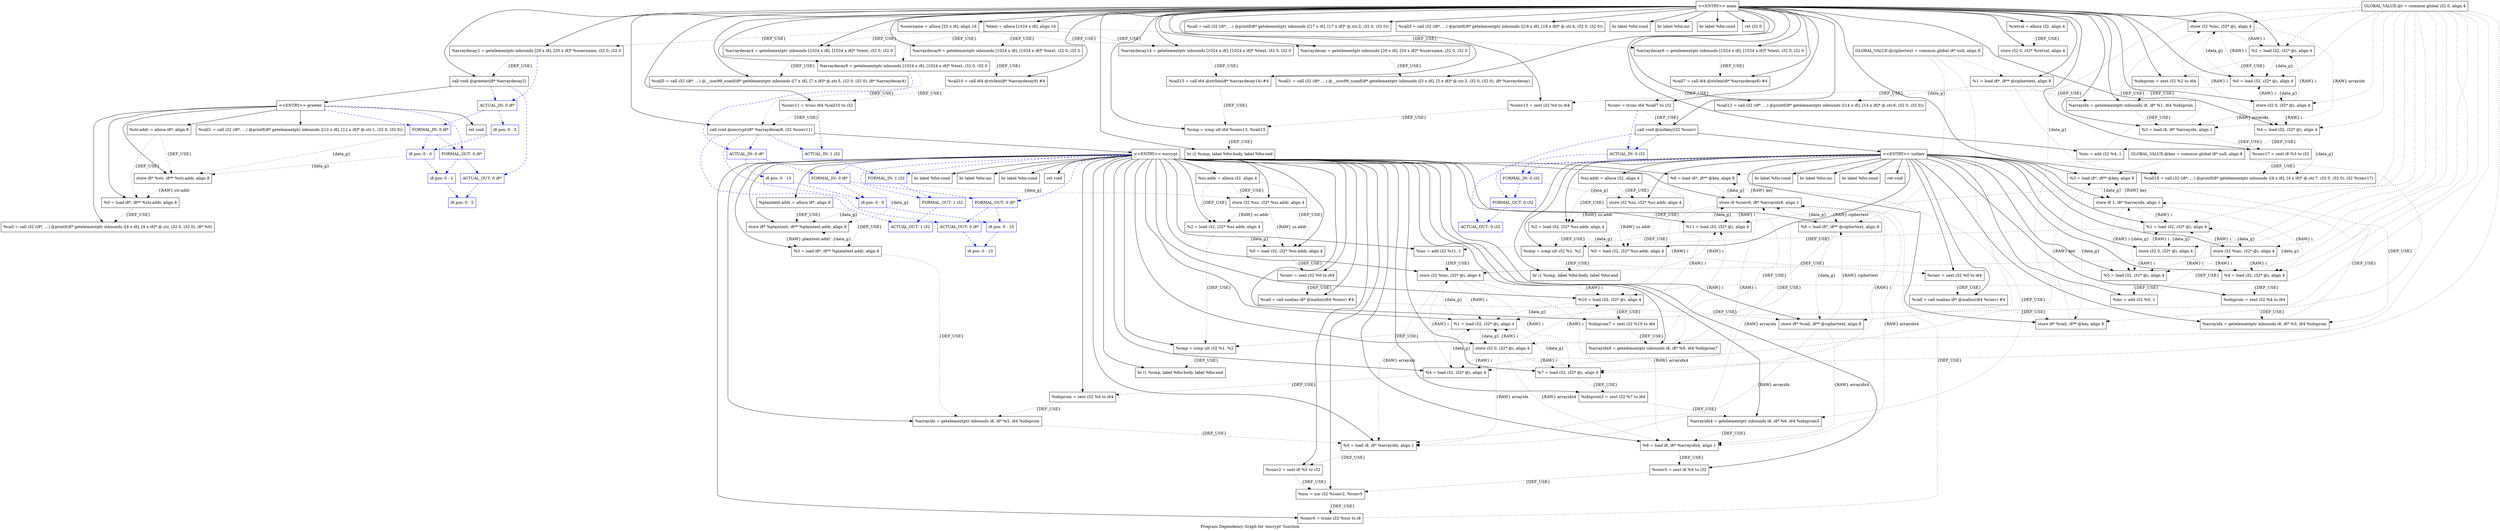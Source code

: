digraph "Program Dependency Graph for 'encrypt' function" {
	label="Program Dependency Graph for 'encrypt' function";
graph [ splines=true ]
	Node0x8228030 [shape=record,label="{  %str.addr = alloca i8*, align 8}"];
	Node0x8228030 -> Node0x82280a0[style=dotted,label = "{DEF_USE}" ];
	Node0x8228030 -> Node0x8228110[style=dotted,label = "{DEF_USE}" ];
	Node0x82280a0 [shape=record,label="{  store i8* %str, i8** %str.addr, align 8}"];
	Node0x82280a0 -> Node0x8228110[style=dotted,label = "{RAW} str.addr"];
	Node0x8228110 [shape=record,label="{  %0 = load i8*, i8** %str.addr, align 8}"];
	Node0x8228110 -> Node0x822bc10[style=dotted,label = "{DEF_USE}" ];
	Node0x8228000 [shape=record,label="{GLOBAL_VALUE:@key = common global i8* null, align 8}"];
	Node0x8228000 -> Node0x8228220[style=dotted];
	Node0x8228000 -> Node0x8228180[style=dotted];
	Node0x8228000 -> Node0x8228350[style=dotted];
	Node0x8228220 [shape=record,label="{  %6 = load i8*, i8** @key, align 8}"];
	Node0x8228220 -> Node0x822c6f0[style=dotted, label = "{data_g}"];
	Node0x8228220 -> Node0x822c760[style=dotted,label = "{DEF_USE}" ];
	Node0x8228180 [shape=record,label="{  %3 = load i8*, i8** @key, align 8}"];
	Node0x8228180 -> Node0x8228350[style=dotted, label = "{data_g}"];
	Node0x8228180 -> Node0x822f9b0[style=dotted, label = "{data_g}"];
	Node0x8228180 -> Node0x822fa50[style=dotted,label = "{DEF_USE}" ];
	Node0x8228350 [shape=record,label="{  store i8* %call, i8** @key, align 8}"];
	Node0x8228350 -> Node0x8228180[style=dotted,label = "{RAW} key"];
	Node0x8228320 [shape=record,label="{GLOBAL_VALUE:@i = common global i32 0, align 4}"];
	Node0x8228320 -> Node0x822aff0[style=dotted];
	Node0x8228320 -> Node0x822b0f0[style=dotted];
	Node0x8228320 -> Node0x822b190[style=dotted];
	Node0x8228320 -> Node0x822b160[style=dotted];
	Node0x8228320 -> Node0x822b240[style=dotted];
	Node0x8228320 -> Node0x822b340[style=dotted];
	Node0x8228320 -> Node0x822b3b0[style=dotted];
	Node0x8228320 -> Node0x822b420[style=dotted];
	Node0x8228320 -> Node0x822b490[style=dotted];
	Node0x8228320 -> Node0x822b060[style=dotted];
	Node0x8228320 -> Node0x822b2b0[style=dotted];
	Node0x8228320 -> Node0x822b720[style=dotted];
	Node0x8228320 -> Node0x822b790[style=dotted];
	Node0x8228320 -> Node0x822b800[style=dotted];
	Node0x8228320 -> Node0x822b870[style=dotted];
	Node0x8228320 -> Node0x822b8e0[style=dotted];
	Node0x8228320 -> Node0x822b950[style=dotted];
	Node0x822aff0 [shape=record,label="{  store i32 %inc, i32* @i, align 4}"];
	Node0x822aff0 -> Node0x822b160[style=dotted,label = "{RAW} i"];
	Node0x822aff0 -> Node0x822b190[style=dotted,label = "{RAW} i"];
	Node0x822aff0 -> Node0x82412b0[style=dotted,label = "{RAW} arrayidx"];
	Node0x822aff0 -> Node0x822b0f0[style=dotted,label = "{RAW} i"];
	Node0x822b0f0 [shape=record,label="{  %4 = load i32, i32* @i, align 4}"];
	Node0x822b0f0 -> Node0x8241960[style=dotted, label = "{data_g}"];
	Node0x822b0f0 -> Node0x8233900[style=dotted,label = "{DEF_USE}" ];
	Node0x822b190 [shape=record,label="{  %2 = load i32, i32* @i, align 4}"];
	Node0x822b190 -> Node0x822b160[style=dotted, label = "{data_g}"];
	Node0x822b190 -> Node0x8241ac0[style=dotted,label = "{DEF_USE}" ];
	Node0x822b160 [shape=record,label="{  %0 = load i32, i32* @i, align 4}"];
	Node0x822b160 -> Node0x822b240[style=dotted, label = "{data_g}"];
	Node0x822b160 -> Node0x822aff0[style=dotted, label = "{data_g}"];
	Node0x822b160 -> Node0x82413b0[style=dotted,label = "{DEF_USE}" ];
	Node0x822b240 [shape=record,label="{  store i32 0, i32* @i, align 4}"];
	Node0x822b240 -> Node0x822b160[style=dotted,label = "{RAW} i"];
	Node0x822b240 -> Node0x822b190[style=dotted,label = "{RAW} i"];
	Node0x822b240 -> Node0x82412b0[style=dotted,label = "{RAW} arrayidx"];
	Node0x822b240 -> Node0x822b0f0[style=dotted,label = "{RAW} i"];
	Node0x822b340 [shape=record,label="{  store i32 %inc, i32* @i, align 4}"];
	Node0x822b340 -> Node0x822b2b0[style=dotted,label = "{RAW} i"];
	Node0x822b340 -> Node0x822b060[style=dotted,label = "{RAW} i"];
	Node0x822b340 -> Node0x8233110[style=dotted,label = "{RAW} arrayidx"];
	Node0x822b340 -> Node0x822b490[style=dotted,label = "{RAW} i"];
	Node0x822b340 -> Node0x8233180[style=dotted,label = "{RAW} arrayidx4"];
	Node0x822b340 -> Node0x822b420[style=dotted,label = "{RAW} i"];
	Node0x822b340 -> Node0x822b3b0[style=dotted,label = "{RAW} i"];
	Node0x822b3b0 [shape=record,label="{  %11 = load i32, i32* @i, align 4}"];
	Node0x822b3b0 -> Node0x822c6f0[style=dotted, label = "{data_g}"];
	Node0x822b3b0 -> Node0x82378e0[style=dotted,label = "{DEF_USE}" ];
	Node0x822b420 [shape=record,label="{  %10 = load i32, i32* @i, align 4}"];
	Node0x822b420 -> Node0x822b2b0[style=dotted, label = "{data_g}"];
	Node0x822b420 -> Node0x8237750[style=dotted,label = "{DEF_USE}" ];
	Node0x822b490 [shape=record,label="{  %7 = load i32, i32* @i, align 4}"];
	Node0x822b490 -> Node0x822b2b0[style=dotted, label = "{data_g}"];
	Node0x822b490 -> Node0x8233a10[style=dotted,label = "{DEF_USE}" ];
	Node0x822b060 [shape=record,label="{  %4 = load i32, i32* @i, align 4}"];
	Node0x822b060 -> Node0x822b2b0[style=dotted, label = "{data_g}"];
	Node0x822b060 -> Node0x8233560[style=dotted,label = "{DEF_USE}" ];
	Node0x822b2b0 [shape=record,label="{  %1 = load i32, i32* @i, align 4}"];
	Node0x822b2b0 -> Node0x822b720[style=dotted, label = "{data_g}"];
	Node0x822b2b0 -> Node0x822b340[style=dotted, label = "{data_g}"];
	Node0x822b2b0 -> Node0x82333d0[style=dotted,label = "{DEF_USE}" ];
	Node0x822b720 [shape=record,label="{  store i32 0, i32* @i, align 4}"];
	Node0x822b720 -> Node0x822b2b0[style=dotted,label = "{RAW} i"];
	Node0x822b720 -> Node0x822b060[style=dotted,label = "{RAW} i"];
	Node0x822b720 -> Node0x8233110[style=dotted,label = "{RAW} arrayidx"];
	Node0x822b720 -> Node0x822b490[style=dotted,label = "{RAW} i"];
	Node0x822b720 -> Node0x8233180[style=dotted,label = "{RAW} arrayidx4"];
	Node0x822b720 -> Node0x822b420[style=dotted,label = "{RAW} i"];
	Node0x822b720 -> Node0x822b3b0[style=dotted,label = "{RAW} i"];
	Node0x822b790 [shape=record,label="{  store i32 %inc, i32* @i, align 4}"];
	Node0x822b790 -> Node0x822b8e0[style=dotted,label = "{RAW} i"];
	Node0x822b790 -> Node0x822b870[style=dotted,label = "{RAW} i"];
	Node0x822b790 -> Node0x822b800[style=dotted,label = "{RAW} i"];
	Node0x822b800 [shape=record,label="{  %5 = load i32, i32* @i, align 4}"];
	Node0x822b800 -> Node0x822f9b0[style=dotted, label = "{data_g}"];
	Node0x822b800 -> Node0x822d7d0[style=dotted,label = "{DEF_USE}" ];
	Node0x822b870 [shape=record,label="{  %4 = load i32, i32* @i, align 4}"];
	Node0x822b870 -> Node0x822b8e0[style=dotted, label = "{data_g}"];
	Node0x822b870 -> Node0x822d690[style=dotted,label = "{DEF_USE}" ];
	Node0x822b8e0 [shape=record,label="{  %1 = load i32, i32* @i, align 4}"];
	Node0x822b8e0 -> Node0x822b950[style=dotted, label = "{data_g}"];
	Node0x822b8e0 -> Node0x822b790[style=dotted, label = "{data_g}"];
	Node0x822b8e0 -> Node0x822f860[style=dotted,label = "{DEF_USE}" ];
	Node0x822b950 [shape=record,label="{  store i32 0, i32* @i, align 4}"];
	Node0x822b950 -> Node0x822b8e0[style=dotted,label = "{RAW} i"];
	Node0x822b950 -> Node0x822b870[style=dotted,label = "{RAW} i"];
	Node0x822b950 -> Node0x822b800[style=dotted,label = "{RAW} i"];
	Node0x822b610 [shape=record,label="{GLOBAL_VALUE:@ciphertext = common global i8* null, align 8}"];
	Node0x822b610 -> Node0x822b680[style=dotted];
	Node0x822b610 -> Node0x822b6f0[style=dotted];
	Node0x822b610 -> Node0x822bc40[style=dotted];
	Node0x822b680 [shape=record,label="{  %1 = load i8*, i8** @ciphertext, align 8}"];
	Node0x822b680 -> Node0x82418f0[style=dotted, label = "{data_g}"];
	Node0x822b680 -> Node0x8241960[style=dotted, label = "{data_g}"];
	Node0x822b680 -> Node0x8241a00[style=dotted,label = "{DEF_USE}" ];
	Node0x822b6f0 [shape=record,label="{  %9 = load i8*, i8** @ciphertext, align 8}"];
	Node0x822b6f0 -> Node0x822bc40[style=dotted, label = "{data_g}"];
	Node0x822b6f0 -> Node0x822c6f0[style=dotted, label = "{data_g}"];
	Node0x822b6f0 -> Node0x8237690[style=dotted,label = "{DEF_USE}" ];
	Node0x822bc40 [shape=record,label="{  store i8* %call, i8** @ciphertext, align 8}"];
	Node0x822bc40 -> Node0x8233110[style=dotted,label = "{RAW} arrayidx"];
	Node0x822bc40 -> Node0x8233180[style=dotted,label = "{RAW} arrayidx4"];
	Node0x822bc40 -> Node0x822b6f0[style=dotted,label = "{RAW} ciphertext"];
	Node0x822bc10 [shape=record,label="{  %call = call i32 (i8*, ...) @printf(i8* getelementptr inbounds ([4 x i8], [4 x i8]* @.str, i32 0, i32 0), i8* %0)}"];
	Node0x822c380 [shape=record,label="{\<\<ENTRY\>\> greeter}"];
	Node0x822c380 -> Node0x8228030;
	Node0x822c380 -> Node0x82280a0;
	Node0x822c380 -> Node0x8228110;
	Node0x822c380 -> Node0x822bc10;
	Node0x822c380 -> Node0x822c410;
	Node0x822c380 -> Node0x822c560;
	Node0x822c380 -> Node0x823cb70[style=dashed, color="blue"];
	Node0x822c380 -> Node0x823cc50[style=dashed, color="blue"];
	Node0x822c410 [shape=record,label="{  %call1 = call i32 (i8*, ...) @printf(i8* getelementptr inbounds ([12 x i8], [12 x i8]* @.str.1, i32 0, i32 0))}"];
	Node0x822c560 [shape=record,label="{  ret void}"];
	Node0x822fe30 [shape=record,label="{  %sz.addr = alloca i32, align 4}"];
	Node0x822fe30 -> Node0x82311c0[style=dotted,label = "{DEF_USE}" ];
	Node0x822fe30 -> Node0x8231230[style=dotted,label = "{DEF_USE}" ];
	Node0x822fe30 -> Node0x822f2a0[style=dotted,label = "{DEF_USE}" ];
	Node0x82311c0 [shape=record,label="{  store i32 %sz, i32* %sz.addr, align 4}"];
	Node0x82311c0 -> Node0x8231230[style=dotted,label = "{RAW} sz.addr"];
	Node0x82311c0 -> Node0x822f2a0[style=dotted,label = "{RAW} sz.addr"];
	Node0x8231230 [shape=record,label="{  %0 = load i32, i32* %sz.addr, align 4}"];
	Node0x8231230 -> Node0x822f360[style=dotted,label = "{DEF_USE}" ];
	Node0x822f2a0 [shape=record,label="{  %2 = load i32, i32* %sz.addr, align 4}"];
	Node0x822f2a0 -> Node0x8231230[style=dotted, label = "{data_g}"];
	Node0x822f2a0 -> Node0x822f860[style=dotted,label = "{DEF_USE}" ];
	Node0x822f360 [shape=record,label="{  %conv = sext i32 %0 to i64}"];
	Node0x822f360 -> Node0x822f3e0[style=dotted,label = "{DEF_USE}" ];
	Node0x822f3e0 [shape=record,label="{  %call = call noalias i8* @malloc(i64 %conv) #4}"];
	Node0x822f3e0 -> Node0x8228350[style=dotted,label = "{DEF_USE}" ];
	Node0x822f860 [shape=record,label="{  %cmp = icmp ult i32 %1, %2}"];
	Node0x822f860 -> Node0x822f7e0[style=dotted,label = "{DEF_USE}" ];
	Node0x822f7e0 [shape=record,label="{  br i1 %cmp, label %for.body, label %for.end}"];
	Node0x822f9b0 [shape=record,label="{  store i8 1, i8* %arrayidx, align 1}"];
	Node0x822f9b0 -> Node0x822b8e0[style=dotted,label = "{RAW} i"];
	Node0x822f9b0 -> Node0x8228180[style=dotted,label = "{RAW} key"];
	Node0x822f9b0 -> Node0x822b870[style=dotted,label = "{RAW} i"];
	Node0x822f9b0 -> Node0x822b800[style=dotted,label = "{RAW} i"];
	Node0x822fa50 [shape=record,label="{  %arrayidx = getelementptr inbounds i8, i8* %3, i64 %idxprom}"];
	Node0x822fa50 -> Node0x822f9b0[style=dotted,label = "{DEF_USE}" ];
	Node0x822d690 [shape=record,label="{  %idxprom = zext i32 %4 to i64}"];
	Node0x822d690 -> Node0x822fa50[style=dotted,label = "{DEF_USE}" ];
	Node0x822d7d0 [shape=record,label="{  %inc = add i32 %5, 1}"];
	Node0x822d7d0 -> Node0x822b790[style=dotted,label = "{DEF_USE}" ];
	Node0x822d8d0 [shape=record,label="{\<\<ENTRY\>\> initkey}"];
	Node0x822d8d0 -> Node0x822fe30;
	Node0x822d8d0 -> Node0x82311c0;
	Node0x822d8d0 -> Node0x8231230;
	Node0x822d8d0 -> Node0x822f360;
	Node0x822d8d0 -> Node0x822f3e0;
	Node0x822d8d0 -> Node0x8228350;
	Node0x822d8d0 -> Node0x822b950;
	Node0x822d8d0 -> Node0x822d940;
	Node0x822d8d0 -> Node0x822b8e0;
	Node0x822d8d0 -> Node0x822f2a0;
	Node0x822d8d0 -> Node0x822f860;
	Node0x822d8d0 -> Node0x822f7e0;
	Node0x822d8d0 -> Node0x8228180;
	Node0x822d8d0 -> Node0x822b870;
	Node0x822d8d0 -> Node0x822d690;
	Node0x822d8d0 -> Node0x822fa50;
	Node0x822d8d0 -> Node0x822f9b0;
	Node0x822d8d0 -> Node0x822d9c0;
	Node0x822d8d0 -> Node0x822b800;
	Node0x822d8d0 -> Node0x822d7d0;
	Node0x822d8d0 -> Node0x822b790;
	Node0x822d8d0 -> Node0x822da90;
	Node0x822d8d0 -> Node0x822db00;
	Node0x822d8d0 -> Node0x823e780[style=dashed, color="blue"];
	Node0x822d8d0 -> Node0x823e7f0[style=dashed, color="blue"];
	Node0x822d940 [shape=record,label="{  br label %for.cond}"];
	Node0x822d9c0 [shape=record,label="{  br label %for.inc}"];
	Node0x822da90 [shape=record,label="{  br label %for.cond}"];
	Node0x822db00 [shape=record,label="{  ret void}"];
	Node0x8235100 [shape=record,label="{  %plaintext.addr = alloca i8*, align 8}"];
	Node0x8235100 -> Node0x8235170[style=dotted,label = "{DEF_USE}" ];
	Node0x8235100 -> Node0x82351e0[style=dotted,label = "{DEF_USE}" ];
	Node0x8235170 [shape=record,label="{  store i8* %plaintext, i8** %plaintext.addr, align 8}"];
	Node0x8235170 -> Node0x82351e0[style=dotted,label = "{RAW} plaintext.addr"];
	Node0x82351e0 [shape=record,label="{  %3 = load i8*, i8** %plaintext.addr, align 8}"];
	Node0x82351e0 -> Node0x8235170[style=dotted, label = "{data_g}"];
	Node0x82351e0 -> Node0x82334c0[style=dotted,label = "{DEF_USE}" ];
	Node0x822d4d0 [shape=record,label="{  %sz.addr = alloca i32, align 4}"];
	Node0x822d4d0 -> Node0x8235300[style=dotted,label = "{DEF_USE}" ];
	Node0x822d4d0 -> Node0x8235370[style=dotted,label = "{DEF_USE}" ];
	Node0x822d4d0 -> Node0x8235410[style=dotted,label = "{DEF_USE}" ];
	Node0x8235300 [shape=record,label="{  store i32 %sz, i32* %sz.addr, align 4}"];
	Node0x8235300 -> Node0x8235370[style=dotted,label = "{RAW} sz.addr"];
	Node0x8235300 -> Node0x8235410[style=dotted,label = "{RAW} sz.addr"];
	Node0x8235370 [shape=record,label="{  %0 = load i32, i32* %sz.addr, align 4}"];
	Node0x8235370 -> Node0x82353e0[style=dotted,label = "{DEF_USE}" ];
	Node0x8235410 [shape=record,label="{  %2 = load i32, i32* %sz.addr, align 4}"];
	Node0x8235410 -> Node0x8235370[style=dotted, label = "{data_g}"];
	Node0x8235410 -> Node0x82333d0[style=dotted,label = "{DEF_USE}" ];
	Node0x82353e0 [shape=record,label="{  %conv = sext i32 %0 to i64}"];
	Node0x82353e0 -> Node0x8230aa0[style=dotted,label = "{DEF_USE}" ];
	Node0x8230aa0 [shape=record,label="{  %call = call noalias i8* @malloc(i64 %conv) #4}"];
	Node0x8230aa0 -> Node0x822bc40[style=dotted,label = "{DEF_USE}" ];
	Node0x8233110 [shape=record,label="{  %5 = load i8, i8* %arrayidx, align 1}"];
	Node0x8233110 -> Node0x8233490[style=dotted,label = "{DEF_USE}" ];
	Node0x8233180 [shape=record,label="{  %8 = load i8, i8* %arrayidx4, align 1}"];
	Node0x8233180 -> Node0x822c6c0[style=dotted,label = "{DEF_USE}" ];
	Node0x82333d0 [shape=record,label="{  %cmp = icmp ult i32 %1, %2}"];
	Node0x82333d0 -> Node0x82331f0[style=dotted,label = "{DEF_USE}" ];
	Node0x82331f0 [shape=record,label="{  br i1 %cmp, label %for.body, label %for.end}"];
	Node0x82334c0 [shape=record,label="{  %arrayidx = getelementptr inbounds i8, i8* %3, i64 %idxprom}"];
	Node0x82334c0 -> Node0x8233110[style=dotted,label = "{DEF_USE}" ];
	Node0x8233560 [shape=record,label="{  %idxprom = zext i32 %4 to i64}"];
	Node0x8233560 -> Node0x82334c0[style=dotted,label = "{DEF_USE}" ];
	Node0x8233490 [shape=record,label="{  %conv2 = sext i8 %5 to i32}"];
	Node0x8233490 -> Node0x822c630[style=dotted,label = "{DEF_USE}" ];
	Node0x822c630 [shape=record,label="{  %xor = xor i32 %conv2, %conv5}"];
	Node0x822c630 -> Node0x8233b70[style=dotted,label = "{DEF_USE}" ];
	Node0x822c6f0 [shape=record,label="{  store i8 %conv6, i8* %arrayidx8, align 1}"];
	Node0x822c6f0 -> Node0x822b2b0[style=dotted,label = "{RAW} i"];
	Node0x822c6f0 -> Node0x822b060[style=dotted,label = "{RAW} i"];
	Node0x822c6f0 -> Node0x8233110[style=dotted,label = "{RAW} arrayidx"];
	Node0x822c6f0 -> Node0x8228220[style=dotted,label = "{RAW} key"];
	Node0x822c6f0 -> Node0x822b490[style=dotted,label = "{RAW} i"];
	Node0x822c6f0 -> Node0x8233180[style=dotted,label = "{RAW} arrayidx4"];
	Node0x822c6f0 -> Node0x822b6f0[style=dotted,label = "{RAW} ciphertext"];
	Node0x822c6f0 -> Node0x822b420[style=dotted,label = "{RAW} i"];
	Node0x822c6f0 -> Node0x822b3b0[style=dotted,label = "{RAW} i"];
	Node0x822c760 [shape=record,label="{  %arrayidx4 = getelementptr inbounds i8, i8* %6, i64 %idxprom3}"];
	Node0x822c760 -> Node0x8233180[style=dotted,label = "{DEF_USE}" ];
	Node0x8233a10 [shape=record,label="{  %idxprom3 = zext i32 %7 to i64}"];
	Node0x8233a10 -> Node0x822c760[style=dotted,label = "{DEF_USE}" ];
	Node0x822c6c0 [shape=record,label="{  %conv5 = sext i8 %8 to i32}"];
	Node0x822c6c0 -> Node0x822c630[style=dotted,label = "{DEF_USE}" ];
	Node0x8233b70 [shape=record,label="{  %conv6 = trunc i32 %xor to i8}"];
	Node0x8233b70 -> Node0x822c6f0[style=dotted,label = "{DEF_USE}" ];
	Node0x8237690 [shape=record,label="{  %arrayidx8 = getelementptr inbounds i8, i8* %9, i64 %idxprom7}"];
	Node0x8237690 -> Node0x822c6f0[style=dotted,label = "{DEF_USE}" ];
	Node0x8237750 [shape=record,label="{  %idxprom7 = zext i32 %10 to i64}"];
	Node0x8237750 -> Node0x8237690[style=dotted,label = "{DEF_USE}" ];
	Node0x82378e0 [shape=record,label="{  %inc = add i32 %11, 1}"];
	Node0x82378e0 -> Node0x822b340[style=dotted,label = "{DEF_USE}" ];
	Node0x8237860 [shape=record,label="{\<\<ENTRY\>\> encrypt}"];
	Node0x8237860 -> Node0x8235100;
	Node0x8237860 -> Node0x822d4d0;
	Node0x8237860 -> Node0x8235170;
	Node0x8237860 -> Node0x8235300;
	Node0x8237860 -> Node0x8235370;
	Node0x8237860 -> Node0x82353e0;
	Node0x8237860 -> Node0x8230aa0;
	Node0x8237860 -> Node0x822bc40;
	Node0x8237860 -> Node0x822b720;
	Node0x8237860 -> Node0x8237bd0;
	Node0x8237860 -> Node0x822b2b0;
	Node0x8237860 -> Node0x8235410;
	Node0x8237860 -> Node0x82333d0;
	Node0x8237860 -> Node0x82331f0;
	Node0x8237860 -> Node0x82351e0;
	Node0x8237860 -> Node0x822b060;
	Node0x8237860 -> Node0x8233560;
	Node0x8237860 -> Node0x82334c0;
	Node0x8237860 -> Node0x8233110;
	Node0x8237860 -> Node0x8233490;
	Node0x8237860 -> Node0x8228220;
	Node0x8237860 -> Node0x822b490;
	Node0x8237860 -> Node0x8233a10;
	Node0x8237860 -> Node0x822c760;
	Node0x8237860 -> Node0x8233180;
	Node0x8237860 -> Node0x822c6c0;
	Node0x8237860 -> Node0x822c630;
	Node0x8237860 -> Node0x8233b70;
	Node0x8237860 -> Node0x822b6f0;
	Node0x8237860 -> Node0x822b420;
	Node0x8237860 -> Node0x8237750;
	Node0x8237860 -> Node0x8237690;
	Node0x8237860 -> Node0x822c6f0;
	Node0x8237860 -> Node0x8237c40;
	Node0x8237860 -> Node0x822b3b0;
	Node0x8237860 -> Node0x82378e0;
	Node0x8237860 -> Node0x822b340;
	Node0x8237860 -> Node0x8237cb0;
	Node0x8237860 -> Node0x8237d20;
	Node0x8237860 -> Node0x823ff50[style=dashed, color="blue"];
	Node0x8237860 -> Node0x8240050[style=dashed, color="blue"];
	Node0x8237860 -> Node0x8240180[style=dashed, color="blue"];
	Node0x8237860 -> Node0x82401f0[style=dashed, color="blue"];
	Node0x8237bd0 [shape=record,label="{  br label %for.cond}"];
	Node0x8237c40 [shape=record,label="{  br label %for.inc}"];
	Node0x8237cb0 [shape=record,label="{  br label %for.cond}"];
	Node0x8237d20 [shape=record,label="{  ret void}"];
	Node0x8239bd0 [shape=record,label="{  %retval = alloca i32, align 4}"];
	Node0x8239bd0 -> Node0x823aef0[style=dotted,label = "{DEF_USE}" ];
	Node0x823aef0 [shape=record,label="{  store i32 0, i32* %retval, align 4}"];
	Node0x823afb0 [shape=record,label="{  %username = alloca [20 x i8], align 16}"];
	Node0x823afb0 -> Node0x823b020[style=dotted,label = "{DEF_USE}" ];
	Node0x823afb0 -> Node0x8239470[style=dotted,label = "{DEF_USE}" ];
	Node0x823b020 [shape=record,label="{  %arraydecay = getelementptr inbounds [20 x i8], [20 x i8]* %username, i32 0, i32 0}"];
	Node0x823b020 -> Node0x8236a60[style=dotted,label = "{DEF_USE}" ];
	Node0x8239470 [shape=record,label="{  %arraydecay2 = getelementptr inbounds [20 x i8], [20 x i8]* %username, i32 0, i32 0}"];
	Node0x8239470 -> Node0x8236e20[style=dotted,label = "{DEF_USE}" ];
	Node0x8239470 -> Node0x823d300[style=dashed, color="blue"];
	Node0x823af80 [shape=record,label="{  %text = alloca [1024 x i8], align 16}"];
	Node0x823af80 -> Node0x82395b0[style=dotted,label = "{DEF_USE}" ];
	Node0x823af80 -> Node0x8239620[style=dotted,label = "{DEF_USE}" ];
	Node0x823af80 -> Node0x82396c0[style=dotted,label = "{DEF_USE}" ];
	Node0x823af80 -> Node0x8239690[style=dotted,label = "{DEF_USE}" ];
	Node0x823af80 -> Node0x82397c0[style=dotted,label = "{DEF_USE}" ];
	Node0x82395b0 [shape=record,label="{  %arraydecay4 = getelementptr inbounds [1024 x i8], [1024 x i8]* %text, i32 0, i32 0}"];
	Node0x82395b0 -> Node0x823d8a0[style=dotted,label = "{DEF_USE}" ];
	Node0x8239620 [shape=record,label="{  %arraydecay6 = getelementptr inbounds [1024 x i8], [1024 x i8]* %text, i32 0, i32 0}"];
	Node0x8239620 -> Node0x823dc60[style=dotted,label = "{DEF_USE}" ];
	Node0x82396c0 [shape=record,label="{  %arraydecay8 = getelementptr inbounds [1024 x i8], [1024 x i8]* %text, i32 0, i32 0}"];
	Node0x82396c0 -> Node0x823ec50[style=dotted,label = "{DEF_USE}" ];
	Node0x82396c0 -> Node0x8240ad0[style=dashed, color="blue"];
	Node0x8239690 [shape=record,label="{  %arraydecay9 = getelementptr inbounds [1024 x i8], [1024 x i8]* %text, i32 0, i32 0}"];
	Node0x8239690 -> Node0x823ed70[style=dotted,label = "{DEF_USE}" ];
	Node0x82397c0 [shape=record,label="{  %arraydecay14 = getelementptr inbounds [1024 x i8], [1024 x i8]* %text, i32 0, i32 0}"];
	Node0x82397c0 -> Node0x8241440[style=dotted,label = "{DEF_USE}" ];
	Node0x8236a60 [shape=record,label="{  %call1 = call i32 (i8*, ...) @__isoc99_scanf(i8* getelementptr inbounds ([5 x i8], [5 x i8]* @.str.3, i32 0, i32 0), i8* %arraydecay)}"];
	Node0x8236e20 [shape=record,label="{  call void @greeter(i8* %arraydecay2)}"];
	Node0x8236e20 -> Node0x822c380;
	Node0x8236e20 -> Node0x823d300[style=dashed, color="blue"];
	Node0x8236e20 -> Node0x823d410[style=dashed, color="blue"];
	Node0x823cb70 [shape=record,color="blue",label="{FORMAL_IN: 0 i8*}"];
	Node0x823cb70 -> Node0x823cbe0[style=dashed, color="blue"];
	Node0x823cb70 -> Node0x823cc50[style=dashed, color="blue"];
	Node0x823cb70 -> Node0x82280a0[style=dotted, label = "{data_g}"];
	Node0x823cbe0 [shape=record,color="blue",label="{i8 pos: 0 - 0}"];
	Node0x823cbe0 -> Node0x823ccc0[style=dashed, color="blue"];
	Node0x823cbe0 -> Node0x82280a0[style=dotted, label = "{data_g}"];
	Node0x823cc50 [shape=record,color="blue",label="{FORMAL_OUT: 0 i8*}"];
	Node0x823cc50 -> Node0x823ccc0[style=dashed, color="blue"];
	Node0x823cc50 -> Node0x823d410[style=dashed, color="blue"];
	Node0x823ccc0 [shape=record,color="blue",label="{i8 pos: 0 - 1}"];
	Node0x823ccc0 -> Node0x823d480[style=dashed, color="blue"];
	Node0x823d300 [shape=record,color="blue",label="{ACTUAL_IN: 0 i8*}"];
	Node0x823d300 -> Node0x823d3a0[style=dashed, color="blue"];
	Node0x823d300 -> Node0x823cb70[style=dashed, color="blue"];
	Node0x823d3a0 [shape=record,color="blue",label="{i8 pos: 0 - 3}"];
	Node0x823d3a0 -> Node0x823cbe0[style=dashed, color="blue"];
	Node0x823d410 [shape=record,color="blue",label="{ACTUAL_OUT: 0 i8*}"];
	Node0x823d410 -> Node0x823d480[style=dashed, color="blue"];
	Node0x823d480 [shape=record,color="blue",label="{i8 pos: 0 - 5}"];
	Node0x823d8a0 [shape=record,label="{  %call5 = call i32 (i8*, ...) @__isoc99_scanf(i8* getelementptr inbounds ([7 x i8], [7 x i8]* @.str.5, i32 0, i32 0), i8* %arraydecay4)}"];
	Node0x823dc60 [shape=record,label="{  %call7 = call i64 @strlen(i8* %arraydecay6) #4}"];
	Node0x823dc60 -> Node0x823e020[style=dotted,label = "{DEF_USE}" ];
	Node0x823e020 [shape=record,label="{  %conv = trunc i64 %call7 to i32}"];
	Node0x823e020 -> Node0x823e0b0[style=dotted,label = "{DEF_USE}" ];
	Node0x823e020 -> Node0x823ebb0[style=dashed, color="blue"];
	Node0x823e0b0 [shape=record,label="{  call void @initkey(i32 %conv)}"];
	Node0x823e0b0 -> Node0x822d8d0;
	Node0x823e0b0 -> Node0x823ebb0[style=dashed, color="blue"];
	Node0x823e0b0 -> Node0x823ec80[style=dashed, color="blue"];
	Node0x823e780 [shape=record,color="blue",label="{FORMAL_IN: 0 i32}"];
	Node0x823e780 -> Node0x823e7f0[style=dashed, color="blue"];
	Node0x823e780 -> Node0x82311c0[style=dotted, label = "{data_g}"];
	Node0x823e7f0 [shape=record,color="blue",label="{FORMAL_OUT: 0 i32}"];
	Node0x823e7f0 -> Node0x823ec80[style=dashed, color="blue"];
	Node0x823ebb0 [shape=record,color="blue",label="{ACTUAL_IN: 0 i32}"];
	Node0x823ebb0 -> Node0x823e780[style=dashed, color="blue"];
	Node0x823ec80 [shape=record,color="blue",label="{ACTUAL_OUT: 0 i32}"];
	Node0x823ec50 [shape=record,label="{  call void @encrypt(i8* %arraydecay8, i32 %conv11)}"];
	Node0x823ec50 -> Node0x8237860;
	Node0x823ec50 -> Node0x8240ad0[style=dashed, color="blue"];
	Node0x823ec50 -> Node0x8240c80[style=dashed, color="blue"];
	Node0x823ec50 -> Node0x8240be0[style=dashed, color="blue"];
	Node0x823ec50 -> Node0x8240d60[style=dashed, color="blue"];
	Node0x823ed70 [shape=record,label="{  %call10 = call i64 @strlen(i8* %arraydecay9) #4}"];
	Node0x823ed70 -> Node0x823f130[style=dotted,label = "{DEF_USE}" ];
	Node0x823f130 [shape=record,label="{  %conv11 = trunc i64 %call10 to i32}"];
	Node0x823f130 -> Node0x823ec50[style=dotted,label = "{DEF_USE}" ];
	Node0x823f130 -> Node0x8240be0[style=dashed, color="blue"];
	Node0x823ff50 [shape=record,color="blue",label="{FORMAL_IN: 0 i8*}"];
	Node0x823ff50 -> Node0x823ffc0[style=dashed, color="blue"];
	Node0x823ff50 -> Node0x8240050[style=dashed, color="blue"];
	Node0x823ff50 -> Node0x8235170[style=dotted, label = "{data_g}"];
	Node0x823ffc0 [shape=record,color="blue",label="{i8 pos: 0 - 0}"];
	Node0x823ffc0 -> Node0x82400c0[style=dashed, color="blue"];
	Node0x823ffc0 -> Node0x8235170[style=dotted, label = "{data_g}"];
	Node0x8240050 [shape=record,color="blue",label="{FORMAL_OUT: 0 i8*}"];
	Node0x8240050 -> Node0x82400c0[style=dashed, color="blue"];
	Node0x8240050 -> Node0x8240c80[style=dashed, color="blue"];
	Node0x82400c0 [shape=record,color="blue",label="{i8 pos: 0 - 10}"];
	Node0x82400c0 -> Node0x8240cf0[style=dashed, color="blue"];
	Node0x8240180 [shape=record,color="blue",label="{FORMAL_IN: 1 i32}"];
	Node0x8240180 -> Node0x82401f0[style=dashed, color="blue"];
	Node0x8240180 -> Node0x8235300[style=dotted, label = "{data_g}"];
	Node0x82401f0 [shape=record,color="blue",label="{FORMAL_OUT: 1 i32}"];
	Node0x82401f0 -> Node0x8240d60[style=dashed, color="blue"];
	Node0x8240ad0 [shape=record,color="blue",label="{ACTUAL_IN: 0 i8*}"];
	Node0x8240ad0 -> Node0x8240b70[style=dashed, color="blue"];
	Node0x8240ad0 -> Node0x823ff50[style=dashed, color="blue"];
	Node0x8240b70 [shape=record,color="blue",label="{i8 pos: 0 - 13}"];
	Node0x8240b70 -> Node0x823ffc0[style=dashed, color="blue"];
	Node0x8240be0 [shape=record,color="blue",label="{ACTUAL_IN: 1 i32}"];
	Node0x8240be0 -> Node0x8240180[style=dashed, color="blue"];
	Node0x8240c80 [shape=record,color="blue",label="{ACTUAL_OUT: 0 i8*}"];
	Node0x8240c80 -> Node0x8240cf0[style=dashed, color="blue"];
	Node0x8240cf0 [shape=record,color="blue",label="{i8 pos: 0 - 15}"];
	Node0x8240d60 [shape=record,color="blue",label="{ACTUAL_OUT: 1 i32}"];
	Node0x82412b0 [shape=record,label="{  %3 = load i8, i8* %arrayidx, align 1}"];
	Node0x82412b0 -> Node0x82419d0[style=dotted,label = "{DEF_USE}" ];
	Node0x82413b0 [shape=record,label="{  %conv13 = zext i32 %0 to i64}"];
	Node0x82413b0 -> Node0x8241280[style=dotted,label = "{DEF_USE}" ];
	Node0x8241280 [shape=record,label="{  %cmp = icmp ult i64 %conv13, %call15}"];
	Node0x8241280 -> Node0x8241820[style=dotted,label = "{DEF_USE}" ];
	Node0x8241440 [shape=record,label="{  %call15 = call i64 @strlen(i8* %arraydecay14) #4}"];
	Node0x8241440 -> Node0x8241280[style=dotted,label = "{DEF_USE}" ];
	Node0x8241820 [shape=record,label="{  br i1 %cmp, label %for.body, label %for.end}"];
	Node0x82418f0 [shape=record,label="{  %call12 = call i32 (i8*, ...) @printf(i8* getelementptr inbounds ([14 x i8], [14 x i8]* @.str.6, i32 0, i32 0))}"];
	Node0x8241960 [shape=record,label="{  %call18 = call i32 (i8*, ...) @printf(i8* getelementptr inbounds ([4 x i8], [4 x i8]* @.str.7, i32 0, i32 0), i32 %conv17)}"];
	Node0x8241a00 [shape=record,label="{  %arrayidx = getelementptr inbounds i8, i8* %1, i64 %idxprom}"];
	Node0x8241a00 -> Node0x82412b0[style=dotted,label = "{DEF_USE}" ];
	Node0x8241ac0 [shape=record,label="{  %idxprom = zext i32 %2 to i64}"];
	Node0x8241ac0 -> Node0x8241a00[style=dotted,label = "{DEF_USE}" ];
	Node0x82419d0 [shape=record,label="{  %conv17 = sext i8 %3 to i32}"];
	Node0x82419d0 -> Node0x8241960[style=dotted,label = "{DEF_USE}" ];
	Node0x8233900 [shape=record,label="{  %inc = add i32 %4, 1}"];
	Node0x8233900 -> Node0x822aff0[style=dotted,label = "{DEF_USE}" ];
	Node0x8242690 [shape=record,label="{\<\<ENTRY\>\> main}"];
	Node0x8242690 -> Node0x8239bd0;
	Node0x8242690 -> Node0x823afb0;
	Node0x8242690 -> Node0x823af80;
	Node0x8242690 -> Node0x823aef0;
	Node0x8242690 -> Node0x8242700;
	Node0x8242690 -> Node0x823b020;
	Node0x8242690 -> Node0x8236a60;
	Node0x8242690 -> Node0x8239470;
	Node0x8242690 -> Node0x8236e20;
	Node0x8242690 -> Node0x8242770;
	Node0x8242690 -> Node0x82395b0;
	Node0x8242690 -> Node0x823d8a0;
	Node0x8242690 -> Node0x8239620;
	Node0x8242690 -> Node0x823dc60;
	Node0x8242690 -> Node0x823e020;
	Node0x8242690 -> Node0x823e0b0;
	Node0x8242690 -> Node0x82396c0;
	Node0x8242690 -> Node0x8239690;
	Node0x8242690 -> Node0x823ed70;
	Node0x8242690 -> Node0x823f130;
	Node0x8242690 -> Node0x823ec50;
	Node0x8242690 -> Node0x82418f0;
	Node0x8242690 -> Node0x822b240;
	Node0x8242690 -> Node0x82427e0;
	Node0x8242690 -> Node0x822b160;
	Node0x8242690 -> Node0x82413b0;
	Node0x8242690 -> Node0x82397c0;
	Node0x8242690 -> Node0x8241440;
	Node0x8242690 -> Node0x8241280;
	Node0x8242690 -> Node0x8241820;
	Node0x8242690 -> Node0x822b680;
	Node0x8242690 -> Node0x822b190;
	Node0x8242690 -> Node0x8241ac0;
	Node0x8242690 -> Node0x8241a00;
	Node0x8242690 -> Node0x82412b0;
	Node0x8242690 -> Node0x82419d0;
	Node0x8242690 -> Node0x8241960;
	Node0x8242690 -> Node0x8242850;
	Node0x8242690 -> Node0x822b0f0;
	Node0x8242690 -> Node0x8233900;
	Node0x8242690 -> Node0x822aff0;
	Node0x8242690 -> Node0x82428c0;
	Node0x8242690 -> Node0x8242930;
	Node0x8242700 [shape=record,label="{  %call = call i32 (i8*, ...) @printf(i8* getelementptr inbounds ([17 x i8], [17 x i8]* @.str.2, i32 0, i32 0))}"];
	Node0x8242770 [shape=record,label="{  %call3 = call i32 (i8*, ...) @printf(i8* getelementptr inbounds ([18 x i8], [18 x i8]* @.str.4, i32 0, i32 0))}"];
	Node0x82427e0 [shape=record,label="{  br label %for.cond}"];
	Node0x8242850 [shape=record,label="{  br label %for.inc}"];
	Node0x82428c0 [shape=record,label="{  br label %for.cond}"];
	Node0x8242930 [shape=record,label="{  ret i32 0}"];
}
